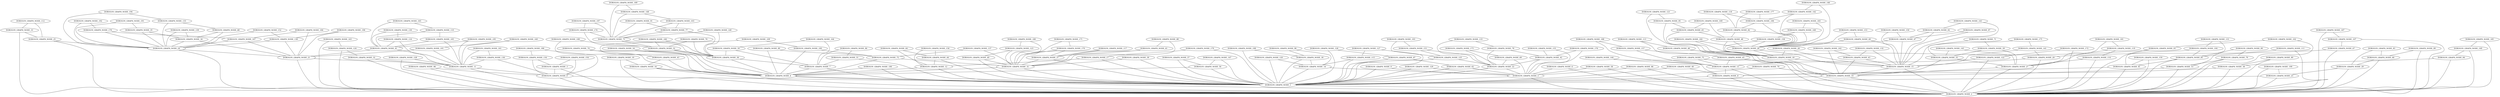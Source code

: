 graph DOROGOV_GRAPH{
DOROGOV_GRAPH_NODE_0 -- DOROGOV_GRAPH_NODE_1;
DOROGOV_GRAPH_NODE_1 -- DOROGOV_GRAPH_NODE_2;
DOROGOV_GRAPH_NODE_2 -- DOROGOV_GRAPH_NODE_0;
DOROGOV_GRAPH_NODE_3 -- DOROGOV_GRAPH_NODE_2;
DOROGOV_GRAPH_NODE_3 -- DOROGOV_GRAPH_NODE_0;
DOROGOV_GRAPH_NODE_4 -- DOROGOV_GRAPH_NODE_1;
DOROGOV_GRAPH_NODE_4 -- DOROGOV_GRAPH_NODE_2;
DOROGOV_GRAPH_NODE_5 -- DOROGOV_GRAPH_NODE_1;
DOROGOV_GRAPH_NODE_5 -- DOROGOV_GRAPH_NODE_2;
DOROGOV_GRAPH_NODE_6 -- DOROGOV_GRAPH_NODE_5;
DOROGOV_GRAPH_NODE_6 -- DOROGOV_GRAPH_NODE_2;
DOROGOV_GRAPH_NODE_7 -- DOROGOV_GRAPH_NODE_4;
DOROGOV_GRAPH_NODE_7 -- DOROGOV_GRAPH_NODE_1;
DOROGOV_GRAPH_NODE_8 -- DOROGOV_GRAPH_NODE_1;
DOROGOV_GRAPH_NODE_8 -- DOROGOV_GRAPH_NODE_2;
DOROGOV_GRAPH_NODE_9 -- DOROGOV_GRAPH_NODE_5;
DOROGOV_GRAPH_NODE_9 -- DOROGOV_GRAPH_NODE_1;
DOROGOV_GRAPH_NODE_10 -- DOROGOV_GRAPH_NODE_1;
DOROGOV_GRAPH_NODE_10 -- DOROGOV_GRAPH_NODE_2;
DOROGOV_GRAPH_NODE_11 -- DOROGOV_GRAPH_NODE_2;
DOROGOV_GRAPH_NODE_11 -- DOROGOV_GRAPH_NODE_0;
DOROGOV_GRAPH_NODE_12 -- DOROGOV_GRAPH_NODE_4;
DOROGOV_GRAPH_NODE_12 -- DOROGOV_GRAPH_NODE_1;
DOROGOV_GRAPH_NODE_13 -- DOROGOV_GRAPH_NODE_8;
DOROGOV_GRAPH_NODE_13 -- DOROGOV_GRAPH_NODE_2;
DOROGOV_GRAPH_NODE_14 -- DOROGOV_GRAPH_NODE_5;
DOROGOV_GRAPH_NODE_14 -- DOROGOV_GRAPH_NODE_1;
DOROGOV_GRAPH_NODE_15 -- DOROGOV_GRAPH_NODE_10;
DOROGOV_GRAPH_NODE_15 -- DOROGOV_GRAPH_NODE_2;
DOROGOV_GRAPH_NODE_16 -- DOROGOV_GRAPH_NODE_4;
DOROGOV_GRAPH_NODE_16 -- DOROGOV_GRAPH_NODE_2;
DOROGOV_GRAPH_NODE_17 -- DOROGOV_GRAPH_NODE_12;
DOROGOV_GRAPH_NODE_17 -- DOROGOV_GRAPH_NODE_1;
DOROGOV_GRAPH_NODE_18 -- DOROGOV_GRAPH_NODE_15;
DOROGOV_GRAPH_NODE_18 -- DOROGOV_GRAPH_NODE_10;
DOROGOV_GRAPH_NODE_19 -- DOROGOV_GRAPH_NODE_16;
DOROGOV_GRAPH_NODE_19 -- DOROGOV_GRAPH_NODE_2;
DOROGOV_GRAPH_NODE_20 -- DOROGOV_GRAPH_NODE_15;
DOROGOV_GRAPH_NODE_20 -- DOROGOV_GRAPH_NODE_2;
DOROGOV_GRAPH_NODE_21 -- DOROGOV_GRAPH_NODE_11;
DOROGOV_GRAPH_NODE_21 -- DOROGOV_GRAPH_NODE_2;
DOROGOV_GRAPH_NODE_22 -- DOROGOV_GRAPH_NODE_5;
DOROGOV_GRAPH_NODE_22 -- DOROGOV_GRAPH_NODE_1;
DOROGOV_GRAPH_NODE_23 -- DOROGOV_GRAPH_NODE_1;
DOROGOV_GRAPH_NODE_23 -- DOROGOV_GRAPH_NODE_2;
DOROGOV_GRAPH_NODE_24 -- DOROGOV_GRAPH_NODE_21;
DOROGOV_GRAPH_NODE_24 -- DOROGOV_GRAPH_NODE_2;
DOROGOV_GRAPH_NODE_25 -- DOROGOV_GRAPH_NODE_24;
DOROGOV_GRAPH_NODE_25 -- DOROGOV_GRAPH_NODE_2;
DOROGOV_GRAPH_NODE_26 -- DOROGOV_GRAPH_NODE_18;
DOROGOV_GRAPH_NODE_26 -- DOROGOV_GRAPH_NODE_15;
DOROGOV_GRAPH_NODE_27 -- DOROGOV_GRAPH_NODE_10;
DOROGOV_GRAPH_NODE_27 -- DOROGOV_GRAPH_NODE_2;
DOROGOV_GRAPH_NODE_28 -- DOROGOV_GRAPH_NODE_18;
DOROGOV_GRAPH_NODE_28 -- DOROGOV_GRAPH_NODE_15;
DOROGOV_GRAPH_NODE_29 -- DOROGOV_GRAPH_NODE_23;
DOROGOV_GRAPH_NODE_29 -- DOROGOV_GRAPH_NODE_2;
DOROGOV_GRAPH_NODE_30 -- DOROGOV_GRAPH_NODE_14;
DOROGOV_GRAPH_NODE_30 -- DOROGOV_GRAPH_NODE_1;
DOROGOV_GRAPH_NODE_31 -- DOROGOV_GRAPH_NODE_4;
DOROGOV_GRAPH_NODE_31 -- DOROGOV_GRAPH_NODE_1;
DOROGOV_GRAPH_NODE_32 -- DOROGOV_GRAPH_NODE_11;
DOROGOV_GRAPH_NODE_32 -- DOROGOV_GRAPH_NODE_2;
DOROGOV_GRAPH_NODE_33 -- DOROGOV_GRAPH_NODE_25;
DOROGOV_GRAPH_NODE_33 -- DOROGOV_GRAPH_NODE_2;
DOROGOV_GRAPH_NODE_34 -- DOROGOV_GRAPH_NODE_24;
DOROGOV_GRAPH_NODE_34 -- DOROGOV_GRAPH_NODE_21;
DOROGOV_GRAPH_NODE_35 -- DOROGOV_GRAPH_NODE_34;
DOROGOV_GRAPH_NODE_35 -- DOROGOV_GRAPH_NODE_24;
DOROGOV_GRAPH_NODE_36 -- DOROGOV_GRAPH_NODE_7;
DOROGOV_GRAPH_NODE_36 -- DOROGOV_GRAPH_NODE_4;
DOROGOV_GRAPH_NODE_37 -- DOROGOV_GRAPH_NODE_31;
DOROGOV_GRAPH_NODE_37 -- DOROGOV_GRAPH_NODE_1;
DOROGOV_GRAPH_NODE_38 -- DOROGOV_GRAPH_NODE_8;
DOROGOV_GRAPH_NODE_38 -- DOROGOV_GRAPH_NODE_2;
DOROGOV_GRAPH_NODE_39 -- DOROGOV_GRAPH_NODE_31;
DOROGOV_GRAPH_NODE_39 -- DOROGOV_GRAPH_NODE_1;
DOROGOV_GRAPH_NODE_40 -- DOROGOV_GRAPH_NODE_8;
DOROGOV_GRAPH_NODE_40 -- DOROGOV_GRAPH_NODE_1;
DOROGOV_GRAPH_NODE_41 -- DOROGOV_GRAPH_NODE_21;
DOROGOV_GRAPH_NODE_41 -- DOROGOV_GRAPH_NODE_11;
DOROGOV_GRAPH_NODE_42 -- DOROGOV_GRAPH_NODE_22;
DOROGOV_GRAPH_NODE_42 -- DOROGOV_GRAPH_NODE_5;
DOROGOV_GRAPH_NODE_43 -- DOROGOV_GRAPH_NODE_16;
DOROGOV_GRAPH_NODE_43 -- DOROGOV_GRAPH_NODE_4;
DOROGOV_GRAPH_NODE_44 -- DOROGOV_GRAPH_NODE_12;
DOROGOV_GRAPH_NODE_44 -- DOROGOV_GRAPH_NODE_1;
DOROGOV_GRAPH_NODE_45 -- DOROGOV_GRAPH_NODE_13;
DOROGOV_GRAPH_NODE_45 -- DOROGOV_GRAPH_NODE_2;
DOROGOV_GRAPH_NODE_46 -- DOROGOV_GRAPH_NODE_18;
DOROGOV_GRAPH_NODE_46 -- DOROGOV_GRAPH_NODE_10;
DOROGOV_GRAPH_NODE_47 -- DOROGOV_GRAPH_NODE_28;
DOROGOV_GRAPH_NODE_47 -- DOROGOV_GRAPH_NODE_15;
DOROGOV_GRAPH_NODE_48 -- DOROGOV_GRAPH_NODE_28;
DOROGOV_GRAPH_NODE_48 -- DOROGOV_GRAPH_NODE_18;
DOROGOV_GRAPH_NODE_49 -- DOROGOV_GRAPH_NODE_31;
DOROGOV_GRAPH_NODE_49 -- DOROGOV_GRAPH_NODE_1;
DOROGOV_GRAPH_NODE_50 -- DOROGOV_GRAPH_NODE_36;
DOROGOV_GRAPH_NODE_50 -- DOROGOV_GRAPH_NODE_7;
DOROGOV_GRAPH_NODE_51 -- DOROGOV_GRAPH_NODE_7;
DOROGOV_GRAPH_NODE_51 -- DOROGOV_GRAPH_NODE_1;
DOROGOV_GRAPH_NODE_52 -- DOROGOV_GRAPH_NODE_36;
DOROGOV_GRAPH_NODE_52 -- DOROGOV_GRAPH_NODE_4;
DOROGOV_GRAPH_NODE_53 -- DOROGOV_GRAPH_NODE_10;
DOROGOV_GRAPH_NODE_53 -- DOROGOV_GRAPH_NODE_2;
DOROGOV_GRAPH_NODE_54 -- DOROGOV_GRAPH_NODE_36;
DOROGOV_GRAPH_NODE_54 -- DOROGOV_GRAPH_NODE_4;
DOROGOV_GRAPH_NODE_55 -- DOROGOV_GRAPH_NODE_27;
DOROGOV_GRAPH_NODE_55 -- DOROGOV_GRAPH_NODE_10;
DOROGOV_GRAPH_NODE_56 -- DOROGOV_GRAPH_NODE_4;
DOROGOV_GRAPH_NODE_56 -- DOROGOV_GRAPH_NODE_1;
DOROGOV_GRAPH_NODE_57 -- DOROGOV_GRAPH_NODE_56;
DOROGOV_GRAPH_NODE_57 -- DOROGOV_GRAPH_NODE_1;
DOROGOV_GRAPH_NODE_58 -- DOROGOV_GRAPH_NODE_5;
DOROGOV_GRAPH_NODE_58 -- DOROGOV_GRAPH_NODE_2;
DOROGOV_GRAPH_NODE_59 -- DOROGOV_GRAPH_NODE_55;
DOROGOV_GRAPH_NODE_59 -- DOROGOV_GRAPH_NODE_27;
DOROGOV_GRAPH_NODE_60 -- DOROGOV_GRAPH_NODE_28;
DOROGOV_GRAPH_NODE_60 -- DOROGOV_GRAPH_NODE_15;
DOROGOV_GRAPH_NODE_61 -- DOROGOV_GRAPH_NODE_37;
DOROGOV_GRAPH_NODE_61 -- DOROGOV_GRAPH_NODE_31;
DOROGOV_GRAPH_NODE_62 -- DOROGOV_GRAPH_NODE_5;
DOROGOV_GRAPH_NODE_62 -- DOROGOV_GRAPH_NODE_1;
DOROGOV_GRAPH_NODE_63 -- DOROGOV_GRAPH_NODE_15;
DOROGOV_GRAPH_NODE_63 -- DOROGOV_GRAPH_NODE_10;
DOROGOV_GRAPH_NODE_64 -- DOROGOV_GRAPH_NODE_44;
DOROGOV_GRAPH_NODE_64 -- DOROGOV_GRAPH_NODE_12;
DOROGOV_GRAPH_NODE_65 -- DOROGOV_GRAPH_NODE_48;
DOROGOV_GRAPH_NODE_65 -- DOROGOV_GRAPH_NODE_18;
DOROGOV_GRAPH_NODE_66 -- DOROGOV_GRAPH_NODE_29;
DOROGOV_GRAPH_NODE_66 -- DOROGOV_GRAPH_NODE_2;
DOROGOV_GRAPH_NODE_67 -- DOROGOV_GRAPH_NODE_20;
DOROGOV_GRAPH_NODE_67 -- DOROGOV_GRAPH_NODE_2;
DOROGOV_GRAPH_NODE_68 -- DOROGOV_GRAPH_NODE_34;
DOROGOV_GRAPH_NODE_68 -- DOROGOV_GRAPH_NODE_24;
DOROGOV_GRAPH_NODE_69 -- DOROGOV_GRAPH_NODE_22;
DOROGOV_GRAPH_NODE_69 -- DOROGOV_GRAPH_NODE_5;
DOROGOV_GRAPH_NODE_70 -- DOROGOV_GRAPH_NODE_10;
DOROGOV_GRAPH_NODE_70 -- DOROGOV_GRAPH_NODE_1;
DOROGOV_GRAPH_NODE_71 -- DOROGOV_GRAPH_NODE_59;
DOROGOV_GRAPH_NODE_71 -- DOROGOV_GRAPH_NODE_55;
DOROGOV_GRAPH_NODE_72 -- DOROGOV_GRAPH_NODE_31;
DOROGOV_GRAPH_NODE_72 -- DOROGOV_GRAPH_NODE_4;
DOROGOV_GRAPH_NODE_73 -- DOROGOV_GRAPH_NODE_52;
DOROGOV_GRAPH_NODE_73 -- DOROGOV_GRAPH_NODE_36;
DOROGOV_GRAPH_NODE_74 -- DOROGOV_GRAPH_NODE_43;
DOROGOV_GRAPH_NODE_74 -- DOROGOV_GRAPH_NODE_4;
DOROGOV_GRAPH_NODE_75 -- DOROGOV_GRAPH_NODE_13;
DOROGOV_GRAPH_NODE_75 -- DOROGOV_GRAPH_NODE_2;
DOROGOV_GRAPH_NODE_76 -- DOROGOV_GRAPH_NODE_52;
DOROGOV_GRAPH_NODE_76 -- DOROGOV_GRAPH_NODE_36;
DOROGOV_GRAPH_NODE_77 -- DOROGOV_GRAPH_NODE_73;
DOROGOV_GRAPH_NODE_77 -- DOROGOV_GRAPH_NODE_36;
DOROGOV_GRAPH_NODE_78 -- DOROGOV_GRAPH_NODE_42;
DOROGOV_GRAPH_NODE_78 -- DOROGOV_GRAPH_NODE_22;
DOROGOV_GRAPH_NODE_79 -- DOROGOV_GRAPH_NODE_53;
DOROGOV_GRAPH_NODE_79 -- DOROGOV_GRAPH_NODE_2;
DOROGOV_GRAPH_NODE_80 -- DOROGOV_GRAPH_NODE_72;
DOROGOV_GRAPH_NODE_80 -- DOROGOV_GRAPH_NODE_4;
DOROGOV_GRAPH_NODE_81 -- DOROGOV_GRAPH_NODE_8;
DOROGOV_GRAPH_NODE_81 -- DOROGOV_GRAPH_NODE_2;
DOROGOV_GRAPH_NODE_82 -- DOROGOV_GRAPH_NODE_48;
DOROGOV_GRAPH_NODE_82 -- DOROGOV_GRAPH_NODE_28;
DOROGOV_GRAPH_NODE_83 -- DOROGOV_GRAPH_NODE_66;
DOROGOV_GRAPH_NODE_83 -- DOROGOV_GRAPH_NODE_29;
DOROGOV_GRAPH_NODE_84 -- DOROGOV_GRAPH_NODE_51;
DOROGOV_GRAPH_NODE_84 -- DOROGOV_GRAPH_NODE_7;
DOROGOV_GRAPH_NODE_85 -- DOROGOV_GRAPH_NODE_81;
DOROGOV_GRAPH_NODE_85 -- DOROGOV_GRAPH_NODE_2;
DOROGOV_GRAPH_NODE_86 -- DOROGOV_GRAPH_NODE_5;
DOROGOV_GRAPH_NODE_86 -- DOROGOV_GRAPH_NODE_2;
DOROGOV_GRAPH_NODE_87 -- DOROGOV_GRAPH_NODE_62;
DOROGOV_GRAPH_NODE_87 -- DOROGOV_GRAPH_NODE_1;
DOROGOV_GRAPH_NODE_88 -- DOROGOV_GRAPH_NODE_61;
DOROGOV_GRAPH_NODE_88 -- DOROGOV_GRAPH_NODE_31;
DOROGOV_GRAPH_NODE_89 -- DOROGOV_GRAPH_NODE_38;
DOROGOV_GRAPH_NODE_89 -- DOROGOV_GRAPH_NODE_2;
DOROGOV_GRAPH_NODE_90 -- DOROGOV_GRAPH_NODE_79;
DOROGOV_GRAPH_NODE_90 -- DOROGOV_GRAPH_NODE_53;
DOROGOV_GRAPH_NODE_91 -- DOROGOV_GRAPH_NODE_77;
DOROGOV_GRAPH_NODE_91 -- DOROGOV_GRAPH_NODE_73;
DOROGOV_GRAPH_NODE_92 -- DOROGOV_GRAPH_NODE_47;
DOROGOV_GRAPH_NODE_92 -- DOROGOV_GRAPH_NODE_15;
DOROGOV_GRAPH_NODE_93 -- DOROGOV_GRAPH_NODE_45;
DOROGOV_GRAPH_NODE_93 -- DOROGOV_GRAPH_NODE_2;
DOROGOV_GRAPH_NODE_94 -- DOROGOV_GRAPH_NODE_38;
DOROGOV_GRAPH_NODE_94 -- DOROGOV_GRAPH_NODE_2;
DOROGOV_GRAPH_NODE_95 -- DOROGOV_GRAPH_NODE_65;
DOROGOV_GRAPH_NODE_95 -- DOROGOV_GRAPH_NODE_18;
DOROGOV_GRAPH_NODE_96 -- DOROGOV_GRAPH_NODE_30;
DOROGOV_GRAPH_NODE_96 -- DOROGOV_GRAPH_NODE_14;
DOROGOV_GRAPH_NODE_97 -- DOROGOV_GRAPH_NODE_47;
DOROGOV_GRAPH_NODE_97 -- DOROGOV_GRAPH_NODE_15;
DOROGOV_GRAPH_NODE_98 -- DOROGOV_GRAPH_NODE_2;
DOROGOV_GRAPH_NODE_98 -- DOROGOV_GRAPH_NODE_0;
DOROGOV_GRAPH_NODE_99 -- DOROGOV_GRAPH_NODE_66;
DOROGOV_GRAPH_NODE_99 -- DOROGOV_GRAPH_NODE_2;
DOROGOV_GRAPH_NODE_100 -- DOROGOV_GRAPH_NODE_72;
DOROGOV_GRAPH_NODE_100 -- DOROGOV_GRAPH_NODE_4;
DOROGOV_GRAPH_NODE_101 -- DOROGOV_GRAPH_NODE_21;
DOROGOV_GRAPH_NODE_101 -- DOROGOV_GRAPH_NODE_11;
DOROGOV_GRAPH_NODE_102 -- DOROGOV_GRAPH_NODE_93;
DOROGOV_GRAPH_NODE_102 -- DOROGOV_GRAPH_NODE_2;
DOROGOV_GRAPH_NODE_103 -- DOROGOV_GRAPH_NODE_77;
DOROGOV_GRAPH_NODE_103 -- DOROGOV_GRAPH_NODE_73;
DOROGOV_GRAPH_NODE_104 -- DOROGOV_GRAPH_NODE_85;
DOROGOV_GRAPH_NODE_104 -- DOROGOV_GRAPH_NODE_81;
DOROGOV_GRAPH_NODE_105 -- DOROGOV_GRAPH_NODE_41;
DOROGOV_GRAPH_NODE_105 -- DOROGOV_GRAPH_NODE_11;
DOROGOV_GRAPH_NODE_106 -- DOROGOV_GRAPH_NODE_82;
DOROGOV_GRAPH_NODE_106 -- DOROGOV_GRAPH_NODE_28;
DOROGOV_GRAPH_NODE_107 -- DOROGOV_GRAPH_NODE_67;
DOROGOV_GRAPH_NODE_107 -- DOROGOV_GRAPH_NODE_2;
DOROGOV_GRAPH_NODE_108 -- DOROGOV_GRAPH_NODE_52;
DOROGOV_GRAPH_NODE_108 -- DOROGOV_GRAPH_NODE_4;
DOROGOV_GRAPH_NODE_109 -- DOROGOV_GRAPH_NODE_100;
DOROGOV_GRAPH_NODE_109 -- DOROGOV_GRAPH_NODE_4;
DOROGOV_GRAPH_NODE_110 -- DOROGOV_GRAPH_NODE_105;
DOROGOV_GRAPH_NODE_110 -- DOROGOV_GRAPH_NODE_41;
DOROGOV_GRAPH_NODE_111 -- DOROGOV_GRAPH_NODE_85;
DOROGOV_GRAPH_NODE_111 -- DOROGOV_GRAPH_NODE_2;
DOROGOV_GRAPH_NODE_112 -- DOROGOV_GRAPH_NODE_33;
DOROGOV_GRAPH_NODE_112 -- DOROGOV_GRAPH_NODE_25;
DOROGOV_GRAPH_NODE_113 -- DOROGOV_GRAPH_NODE_46;
DOROGOV_GRAPH_NODE_113 -- DOROGOV_GRAPH_NODE_10;
DOROGOV_GRAPH_NODE_114 -- DOROGOV_GRAPH_NODE_27;
DOROGOV_GRAPH_NODE_114 -- DOROGOV_GRAPH_NODE_2;
DOROGOV_GRAPH_NODE_115 -- DOROGOV_GRAPH_NODE_14;
DOROGOV_GRAPH_NODE_115 -- DOROGOV_GRAPH_NODE_1;
DOROGOV_GRAPH_NODE_116 -- DOROGOV_GRAPH_NODE_41;
DOROGOV_GRAPH_NODE_116 -- DOROGOV_GRAPH_NODE_11;
DOROGOV_GRAPH_NODE_117 -- DOROGOV_GRAPH_NODE_37;
DOROGOV_GRAPH_NODE_117 -- DOROGOV_GRAPH_NODE_31;
DOROGOV_GRAPH_NODE_118 -- DOROGOV_GRAPH_NODE_106;
DOROGOV_GRAPH_NODE_118 -- DOROGOV_GRAPH_NODE_82;
DOROGOV_GRAPH_NODE_119 -- DOROGOV_GRAPH_NODE_114;
DOROGOV_GRAPH_NODE_119 -- DOROGOV_GRAPH_NODE_27;
DOROGOV_GRAPH_NODE_120 -- DOROGOV_GRAPH_NODE_14;
DOROGOV_GRAPH_NODE_120 -- DOROGOV_GRAPH_NODE_1;
DOROGOV_GRAPH_NODE_121 -- DOROGOV_GRAPH_NODE_95;
DOROGOV_GRAPH_NODE_121 -- DOROGOV_GRAPH_NODE_18;
DOROGOV_GRAPH_NODE_122 -- DOROGOV_GRAPH_NODE_13;
DOROGOV_GRAPH_NODE_122 -- DOROGOV_GRAPH_NODE_2;
DOROGOV_GRAPH_NODE_123 -- DOROGOV_GRAPH_NODE_49;
DOROGOV_GRAPH_NODE_123 -- DOROGOV_GRAPH_NODE_31;
DOROGOV_GRAPH_NODE_124 -- DOROGOV_GRAPH_NODE_32;
DOROGOV_GRAPH_NODE_124 -- DOROGOV_GRAPH_NODE_2;
DOROGOV_GRAPH_NODE_125 -- DOROGOV_GRAPH_NODE_22;
DOROGOV_GRAPH_NODE_125 -- DOROGOV_GRAPH_NODE_1;
DOROGOV_GRAPH_NODE_126 -- DOROGOV_GRAPH_NODE_87;
DOROGOV_GRAPH_NODE_126 -- DOROGOV_GRAPH_NODE_1;
DOROGOV_GRAPH_NODE_127 -- DOROGOV_GRAPH_NODE_115;
DOROGOV_GRAPH_NODE_127 -- DOROGOV_GRAPH_NODE_1;
DOROGOV_GRAPH_NODE_128 -- DOROGOV_GRAPH_NODE_11;
DOROGOV_GRAPH_NODE_128 -- DOROGOV_GRAPH_NODE_2;
DOROGOV_GRAPH_NODE_129 -- DOROGOV_GRAPH_NODE_5;
DOROGOV_GRAPH_NODE_129 -- DOROGOV_GRAPH_NODE_1;
DOROGOV_GRAPH_NODE_130 -- DOROGOV_GRAPH_NODE_116;
DOROGOV_GRAPH_NODE_130 -- DOROGOV_GRAPH_NODE_41;
DOROGOV_GRAPH_NODE_131 -- DOROGOV_GRAPH_NODE_104;
DOROGOV_GRAPH_NODE_131 -- DOROGOV_GRAPH_NODE_85;
DOROGOV_GRAPH_NODE_132 -- DOROGOV_GRAPH_NODE_63;
DOROGOV_GRAPH_NODE_132 -- DOROGOV_GRAPH_NODE_15;
DOROGOV_GRAPH_NODE_133 -- DOROGOV_GRAPH_NODE_78;
DOROGOV_GRAPH_NODE_133 -- DOROGOV_GRAPH_NODE_22;
DOROGOV_GRAPH_NODE_134 -- DOROGOV_GRAPH_NODE_3;
DOROGOV_GRAPH_NODE_134 -- DOROGOV_GRAPH_NODE_0;
DOROGOV_GRAPH_NODE_135 -- DOROGOV_GRAPH_NODE_68;
DOROGOV_GRAPH_NODE_135 -- DOROGOV_GRAPH_NODE_24;
DOROGOV_GRAPH_NODE_136 -- DOROGOV_GRAPH_NODE_11;
DOROGOV_GRAPH_NODE_136 -- DOROGOV_GRAPH_NODE_0;
DOROGOV_GRAPH_NODE_137 -- DOROGOV_GRAPH_NODE_72;
DOROGOV_GRAPH_NODE_137 -- DOROGOV_GRAPH_NODE_31;
DOROGOV_GRAPH_NODE_138 -- DOROGOV_GRAPH_NODE_24;
DOROGOV_GRAPH_NODE_138 -- DOROGOV_GRAPH_NODE_21;
DOROGOV_GRAPH_NODE_139 -- DOROGOV_GRAPH_NODE_34;
DOROGOV_GRAPH_NODE_139 -- DOROGOV_GRAPH_NODE_24;
DOROGOV_GRAPH_NODE_140 -- DOROGOV_GRAPH_NODE_73;
DOROGOV_GRAPH_NODE_140 -- DOROGOV_GRAPH_NODE_36;
DOROGOV_GRAPH_NODE_141 -- DOROGOV_GRAPH_NODE_20;
DOROGOV_GRAPH_NODE_141 -- DOROGOV_GRAPH_NODE_15;
DOROGOV_GRAPH_NODE_142 -- DOROGOV_GRAPH_NODE_106;
DOROGOV_GRAPH_NODE_142 -- DOROGOV_GRAPH_NODE_28;
DOROGOV_GRAPH_NODE_143 -- DOROGOV_GRAPH_NODE_92;
DOROGOV_GRAPH_NODE_143 -- DOROGOV_GRAPH_NODE_15;
DOROGOV_GRAPH_NODE_144 -- DOROGOV_GRAPH_NODE_13;
DOROGOV_GRAPH_NODE_144 -- DOROGOV_GRAPH_NODE_8;
DOROGOV_GRAPH_NODE_145 -- DOROGOV_GRAPH_NODE_55;
DOROGOV_GRAPH_NODE_145 -- DOROGOV_GRAPH_NODE_27;
DOROGOV_GRAPH_NODE_146 -- DOROGOV_GRAPH_NODE_142;
DOROGOV_GRAPH_NODE_146 -- DOROGOV_GRAPH_NODE_28;
DOROGOV_GRAPH_NODE_147 -- DOROGOV_GRAPH_NODE_56;
DOROGOV_GRAPH_NODE_147 -- DOROGOV_GRAPH_NODE_1;
DOROGOV_GRAPH_NODE_148 -- DOROGOV_GRAPH_NODE_103;
DOROGOV_GRAPH_NODE_148 -- DOROGOV_GRAPH_NODE_73;
DOROGOV_GRAPH_NODE_149 -- DOROGOV_GRAPH_NODE_94;
DOROGOV_GRAPH_NODE_149 -- DOROGOV_GRAPH_NODE_2;
DOROGOV_GRAPH_NODE_150 -- DOROGOV_GRAPH_NODE_47;
DOROGOV_GRAPH_NODE_150 -- DOROGOV_GRAPH_NODE_15;
DOROGOV_GRAPH_NODE_151 -- DOROGOV_GRAPH_NODE_125;
DOROGOV_GRAPH_NODE_151 -- DOROGOV_GRAPH_NODE_22;
DOROGOV_GRAPH_NODE_152 -- DOROGOV_GRAPH_NODE_138;
DOROGOV_GRAPH_NODE_152 -- DOROGOV_GRAPH_NODE_24;
DOROGOV_GRAPH_NODE_153 -- DOROGOV_GRAPH_NODE_60;
DOROGOV_GRAPH_NODE_153 -- DOROGOV_GRAPH_NODE_28;
DOROGOV_GRAPH_NODE_154 -- DOROGOV_GRAPH_NODE_3;
DOROGOV_GRAPH_NODE_154 -- DOROGOV_GRAPH_NODE_0;
DOROGOV_GRAPH_NODE_155 -- DOROGOV_GRAPH_NODE_42;
DOROGOV_GRAPH_NODE_155 -- DOROGOV_GRAPH_NODE_5;
DOROGOV_GRAPH_NODE_156 -- DOROGOV_GRAPH_NODE_44;
DOROGOV_GRAPH_NODE_156 -- DOROGOV_GRAPH_NODE_12;
DOROGOV_GRAPH_NODE_157 -- DOROGOV_GRAPH_NODE_45;
DOROGOV_GRAPH_NODE_157 -- DOROGOV_GRAPH_NODE_13;
DOROGOV_GRAPH_NODE_158 -- DOROGOV_GRAPH_NODE_28;
DOROGOV_GRAPH_NODE_158 -- DOROGOV_GRAPH_NODE_18;
DOROGOV_GRAPH_NODE_159 -- DOROGOV_GRAPH_NODE_81;
DOROGOV_GRAPH_NODE_159 -- DOROGOV_GRAPH_NODE_2;
DOROGOV_GRAPH_NODE_160 -- DOROGOV_GRAPH_NODE_101;
DOROGOV_GRAPH_NODE_160 -- DOROGOV_GRAPH_NODE_11;
DOROGOV_GRAPH_NODE_161 -- DOROGOV_GRAPH_NODE_136;
DOROGOV_GRAPH_NODE_161 -- DOROGOV_GRAPH_NODE_11;
DOROGOV_GRAPH_NODE_162 -- DOROGOV_GRAPH_NODE_63;
DOROGOV_GRAPH_NODE_162 -- DOROGOV_GRAPH_NODE_10;
DOROGOV_GRAPH_NODE_163 -- DOROGOV_GRAPH_NODE_124;
DOROGOV_GRAPH_NODE_163 -- DOROGOV_GRAPH_NODE_2;
DOROGOV_GRAPH_NODE_164 -- DOROGOV_GRAPH_NODE_50;
DOROGOV_GRAPH_NODE_164 -- DOROGOV_GRAPH_NODE_7;
DOROGOV_GRAPH_NODE_165 -- DOROGOV_GRAPH_NODE_110;
DOROGOV_GRAPH_NODE_165 -- DOROGOV_GRAPH_NODE_41;
DOROGOV_GRAPH_NODE_166 -- DOROGOV_GRAPH_NODE_52;
DOROGOV_GRAPH_NODE_166 -- DOROGOV_GRAPH_NODE_36;
DOROGOV_GRAPH_NODE_167 -- DOROGOV_GRAPH_NODE_24;
DOROGOV_GRAPH_NODE_167 -- DOROGOV_GRAPH_NODE_21;
DOROGOV_GRAPH_NODE_168 -- DOROGOV_GRAPH_NODE_158;
DOROGOV_GRAPH_NODE_168 -- DOROGOV_GRAPH_NODE_28;
DOROGOV_GRAPH_NODE_169 -- DOROGOV_GRAPH_NODE_65;
DOROGOV_GRAPH_NODE_169 -- DOROGOV_GRAPH_NODE_48;
DOROGOV_GRAPH_NODE_170 -- DOROGOV_GRAPH_NODE_37;
DOROGOV_GRAPH_NODE_170 -- DOROGOV_GRAPH_NODE_31;
DOROGOV_GRAPH_NODE_171 -- DOROGOV_GRAPH_NODE_170;
DOROGOV_GRAPH_NODE_171 -- DOROGOV_GRAPH_NODE_31;
DOROGOV_GRAPH_NODE_172 -- DOROGOV_GRAPH_NODE_122;
DOROGOV_GRAPH_NODE_172 -- DOROGOV_GRAPH_NODE_2;
DOROGOV_GRAPH_NODE_173 -- DOROGOV_GRAPH_NODE_69;
DOROGOV_GRAPH_NODE_173 -- DOROGOV_GRAPH_NODE_22;
DOROGOV_GRAPH_NODE_174 -- DOROGOV_GRAPH_NODE_73;
DOROGOV_GRAPH_NODE_174 -- DOROGOV_GRAPH_NODE_52;
DOROGOV_GRAPH_NODE_175 -- DOROGOV_GRAPH_NODE_141;
DOROGOV_GRAPH_NODE_175 -- DOROGOV_GRAPH_NODE_15;
DOROGOV_GRAPH_NODE_176 -- DOROGOV_GRAPH_NODE_42;
DOROGOV_GRAPH_NODE_176 -- DOROGOV_GRAPH_NODE_5;
DOROGOV_GRAPH_NODE_177 -- DOROGOV_GRAPH_NODE_106;
DOROGOV_GRAPH_NODE_177 -- DOROGOV_GRAPH_NODE_82;
DOROGOV_GRAPH_NODE_178 -- DOROGOV_GRAPH_NODE_167;
DOROGOV_GRAPH_NODE_178 -- DOROGOV_GRAPH_NODE_24;
DOROGOV_GRAPH_NODE_179 -- DOROGOV_GRAPH_NODE_17;
DOROGOV_GRAPH_NODE_179 -- DOROGOV_GRAPH_NODE_1;
DOROGOV_GRAPH_NODE_180 -- DOROGOV_GRAPH_NODE_123;
DOROGOV_GRAPH_NODE_180 -- DOROGOV_GRAPH_NODE_31;
DOROGOV_GRAPH_NODE_181 -- DOROGOV_GRAPH_NODE_119;
DOROGOV_GRAPH_NODE_181 -- DOROGOV_GRAPH_NODE_27;
DOROGOV_GRAPH_NODE_182 -- DOROGOV_GRAPH_NODE_28;
DOROGOV_GRAPH_NODE_182 -- DOROGOV_GRAPH_NODE_18;
DOROGOV_GRAPH_NODE_183 -- DOROGOV_GRAPH_NODE_168;
DOROGOV_GRAPH_NODE_183 -- DOROGOV_GRAPH_NODE_28;
DOROGOV_GRAPH_NODE_184 -- DOROGOV_GRAPH_NODE_167;
DOROGOV_GRAPH_NODE_184 -- DOROGOV_GRAPH_NODE_21;
DOROGOV_GRAPH_NODE_185 -- DOROGOV_GRAPH_NODE_149;
DOROGOV_GRAPH_NODE_185 -- DOROGOV_GRAPH_NODE_2;
DOROGOV_GRAPH_NODE_186 -- DOROGOV_GRAPH_NODE_134;
DOROGOV_GRAPH_NODE_186 -- DOROGOV_GRAPH_NODE_0;
DOROGOV_GRAPH_NODE_187 -- DOROGOV_GRAPH_NODE_107;
DOROGOV_GRAPH_NODE_187 -- DOROGOV_GRAPH_NODE_2;
DOROGOV_GRAPH_NODE_188 -- DOROGOV_GRAPH_NODE_157;
DOROGOV_GRAPH_NODE_188 -- DOROGOV_GRAPH_NODE_13;
DOROGOV_GRAPH_NODE_189 -- DOROGOV_GRAPH_NODE_148;
DOROGOV_GRAPH_NODE_189 -- DOROGOV_GRAPH_NODE_73;
DOROGOV_GRAPH_NODE_190 -- DOROGOV_GRAPH_NODE_4;
DOROGOV_GRAPH_NODE_190 -- DOROGOV_GRAPH_NODE_1;
DOROGOV_GRAPH_NODE_191 -- DOROGOV_GRAPH_NODE_35;
DOROGOV_GRAPH_NODE_191 -- DOROGOV_GRAPH_NODE_24;
DOROGOV_GRAPH_NODE_192 -- DOROGOV_GRAPH_NODE_178;
DOROGOV_GRAPH_NODE_192 -- DOROGOV_GRAPH_NODE_24;
DOROGOV_GRAPH_NODE_193 -- DOROGOV_GRAPH_NODE_151;
DOROGOV_GRAPH_NODE_193 -- DOROGOV_GRAPH_NODE_125;
DOROGOV_GRAPH_NODE_194 -- DOROGOV_GRAPH_NODE_135;
DOROGOV_GRAPH_NODE_194 -- DOROGOV_GRAPH_NODE_24;
DOROGOV_GRAPH_NODE_195 -- DOROGOV_GRAPH_NODE_41;
DOROGOV_GRAPH_NODE_195 -- DOROGOV_GRAPH_NODE_11;
DOROGOV_GRAPH_NODE_196 -- DOROGOV_GRAPH_NODE_138;
DOROGOV_GRAPH_NODE_196 -- DOROGOV_GRAPH_NODE_21;
DOROGOV_GRAPH_NODE_197 -- DOROGOV_GRAPH_NODE_174;
DOROGOV_GRAPH_NODE_197 -- DOROGOV_GRAPH_NODE_73;
DOROGOV_GRAPH_NODE_198 -- DOROGOV_GRAPH_NODE_30;
DOROGOV_GRAPH_NODE_198 -- DOROGOV_GRAPH_NODE_1;
DOROGOV_GRAPH_NODE_199 -- DOROGOV_GRAPH_NODE_23;
DOROGOV_GRAPH_NODE_199 -- DOROGOV_GRAPH_NODE_2;
}
